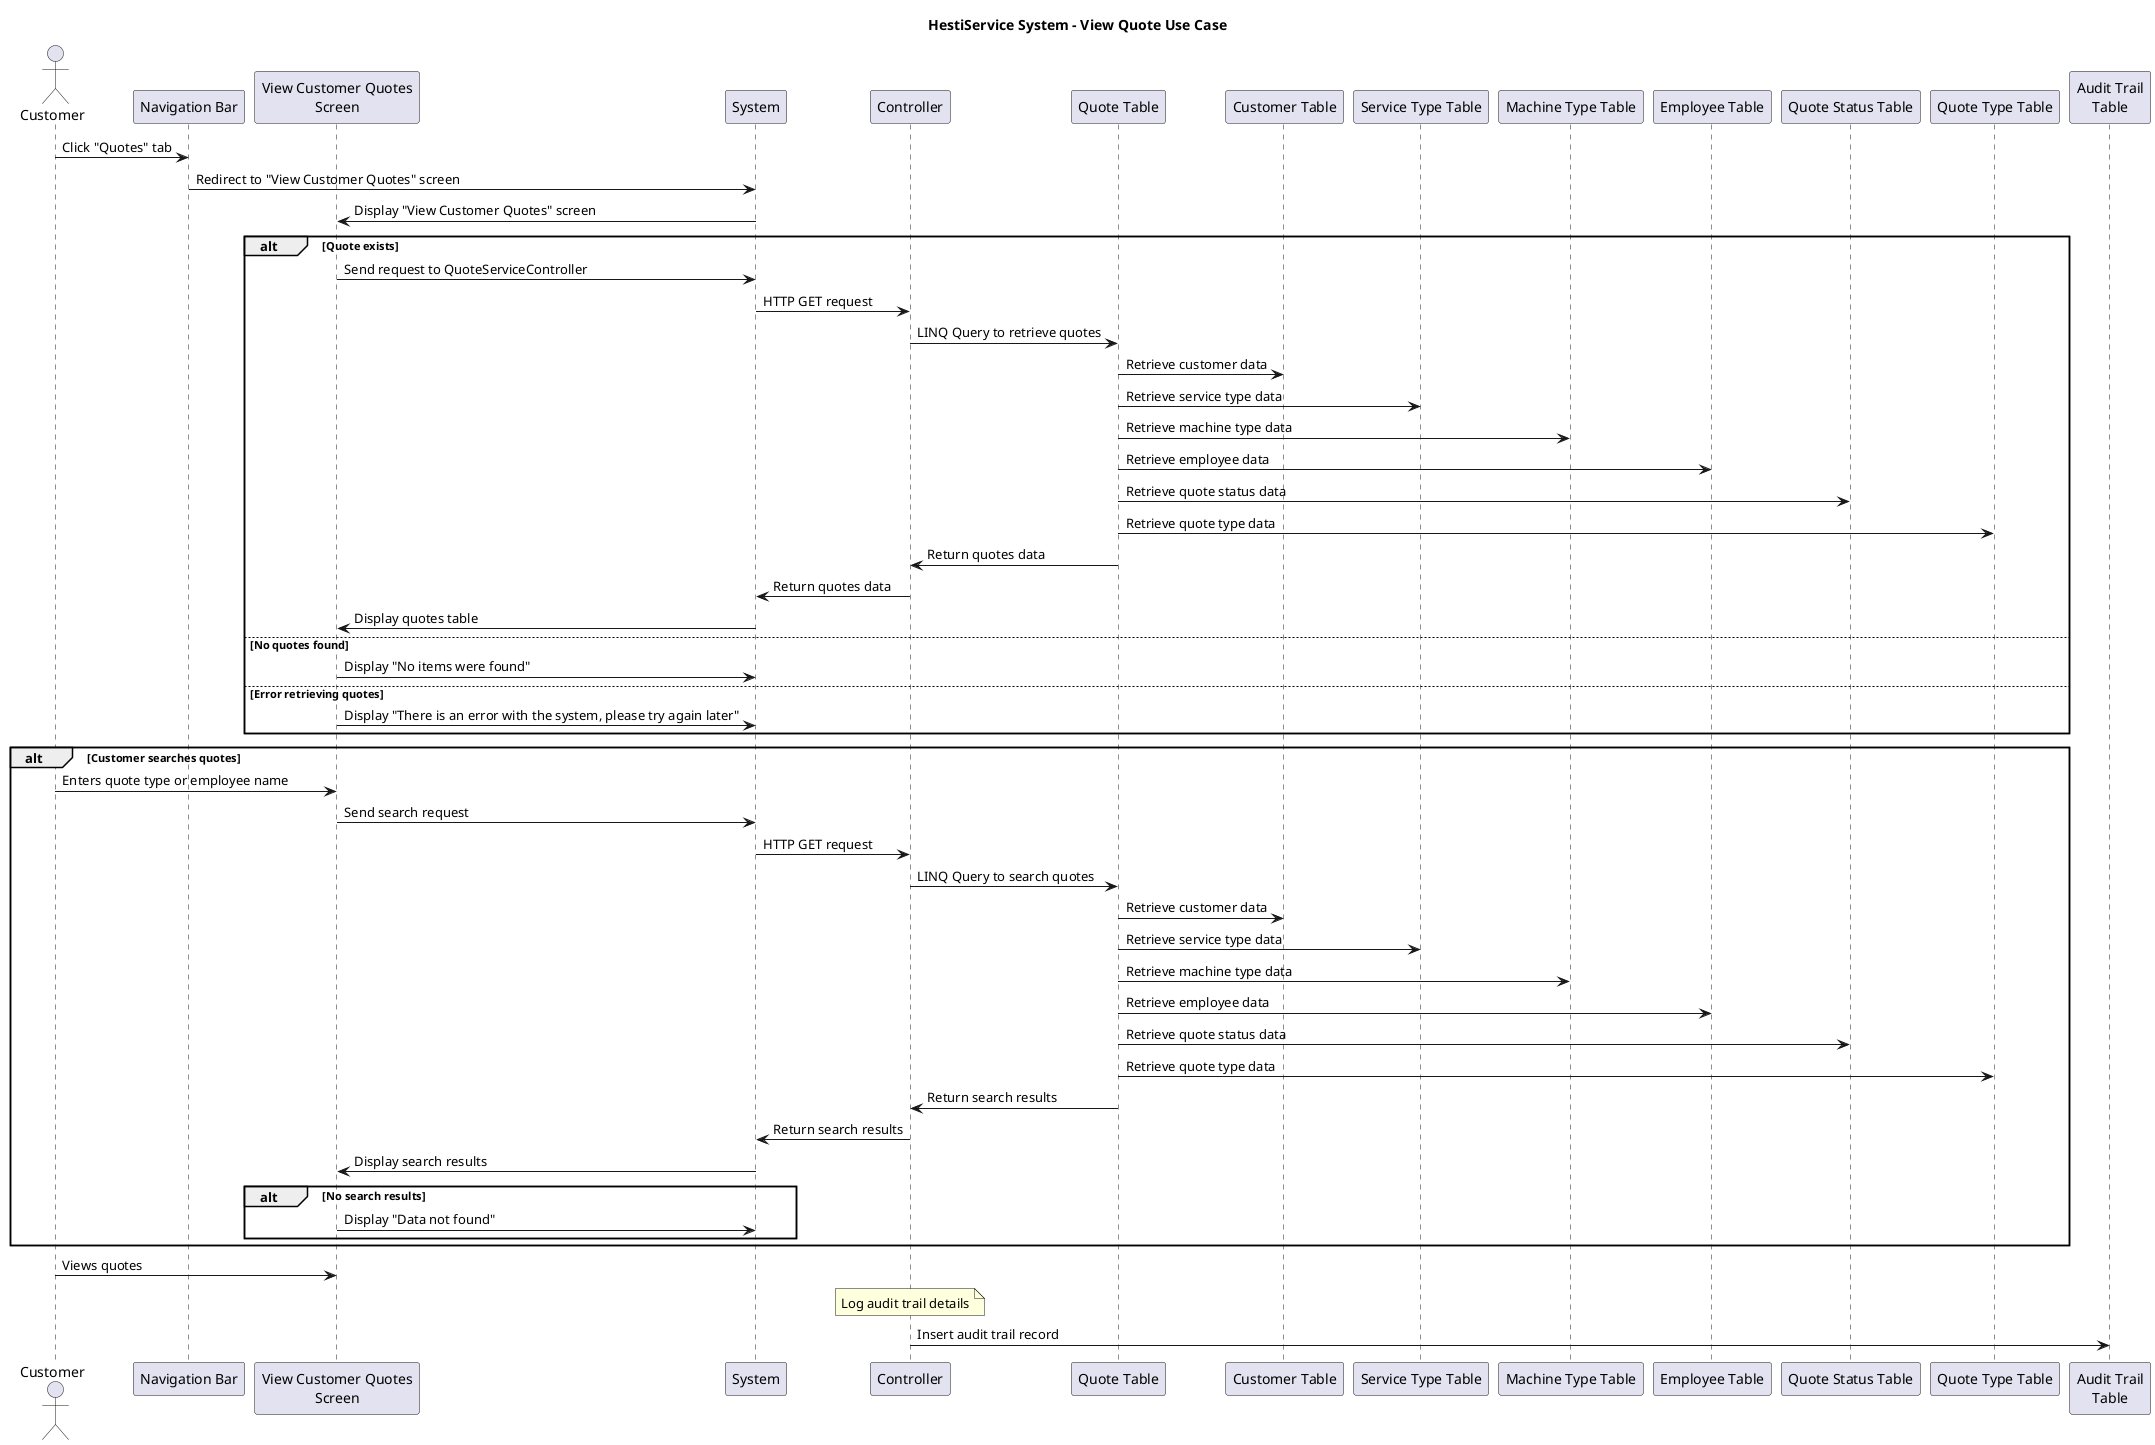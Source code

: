 @startuml
title HestiService System - View Quote Use Case

actor Customer as Customer
participant "Navigation Bar" as NavBar
participant "View Customer Quotes\nScreen" as ViewQuotesScreen
participant "System" as System
participant "Controller" as QuoteServiceController
participant "Quote Table" as QuoteTable
participant "Customer Table" as CustomerTable
participant "Service Type Table" as ServiceTypeTable
participant "Machine Type Table" as MachineTypeTable
participant "Employee Table" as EmployeeTable
participant "Quote Status Table" as QuoteStatusTable
participant "Quote Type Table" as QuoteTypeTable
participant "Audit Trail\nTable" as AuditTrailTable

Customer -> NavBar: Click "Quotes" tab
NavBar -> System: Redirect to "View Customer Quotes" screen
System -> ViewQuotesScreen: Display "View Customer Quotes" screen

alt Quote exists
    ViewQuotesScreen -> System: Send request to QuoteServiceController
    System -> QuoteServiceController: HTTP GET request
    QuoteServiceController -> QuoteTable: LINQ Query to retrieve quotes
    QuoteTable -> CustomerTable: Retrieve customer data
    QuoteTable -> ServiceTypeTable: Retrieve service type data
    QuoteTable -> MachineTypeTable: Retrieve machine type data
    QuoteTable -> EmployeeTable: Retrieve employee data
    QuoteTable -> QuoteStatusTable: Retrieve quote status data
    QuoteTable -> QuoteTypeTable: Retrieve quote type data
    QuoteTable -> QuoteServiceController: Return quotes data
    QuoteServiceController -> System: Return quotes data
    System -> ViewQuotesScreen: Display quotes table
else No quotes found
    ViewQuotesScreen -> System: Display "No items were found"
else Error retrieving quotes
    ViewQuotesScreen -> System: Display "There is an error with the system, please try again later"
end

alt Customer searches quotes
    Customer -> ViewQuotesScreen: Enters quote type or employee name
    ViewQuotesScreen -> System: Send search request
    System -> QuoteServiceController: HTTP GET request
    QuoteServiceController -> QuoteTable: LINQ Query to search quotes
    QuoteTable -> CustomerTable: Retrieve customer data
    QuoteTable -> ServiceTypeTable: Retrieve service type data
    QuoteTable -> MachineTypeTable: Retrieve machine type data
    QuoteTable -> EmployeeTable: Retrieve employee data
    QuoteTable -> QuoteStatusTable: Retrieve quote status data
    QuoteTable -> QuoteTypeTable: Retrieve quote type data
    QuoteTable -> QuoteServiceController: Return search results
    QuoteServiceController -> System: Return search results
    System -> ViewQuotesScreen: Display search results

    alt No search results
        ViewQuotesScreen -> System: Display "Data not found"
    end
end

Customer -> ViewQuotesScreen: Views quotes

note over QuoteServiceController: Log audit trail details
QuoteServiceController -> AuditTrailTable: Insert audit trail record

@enduml
